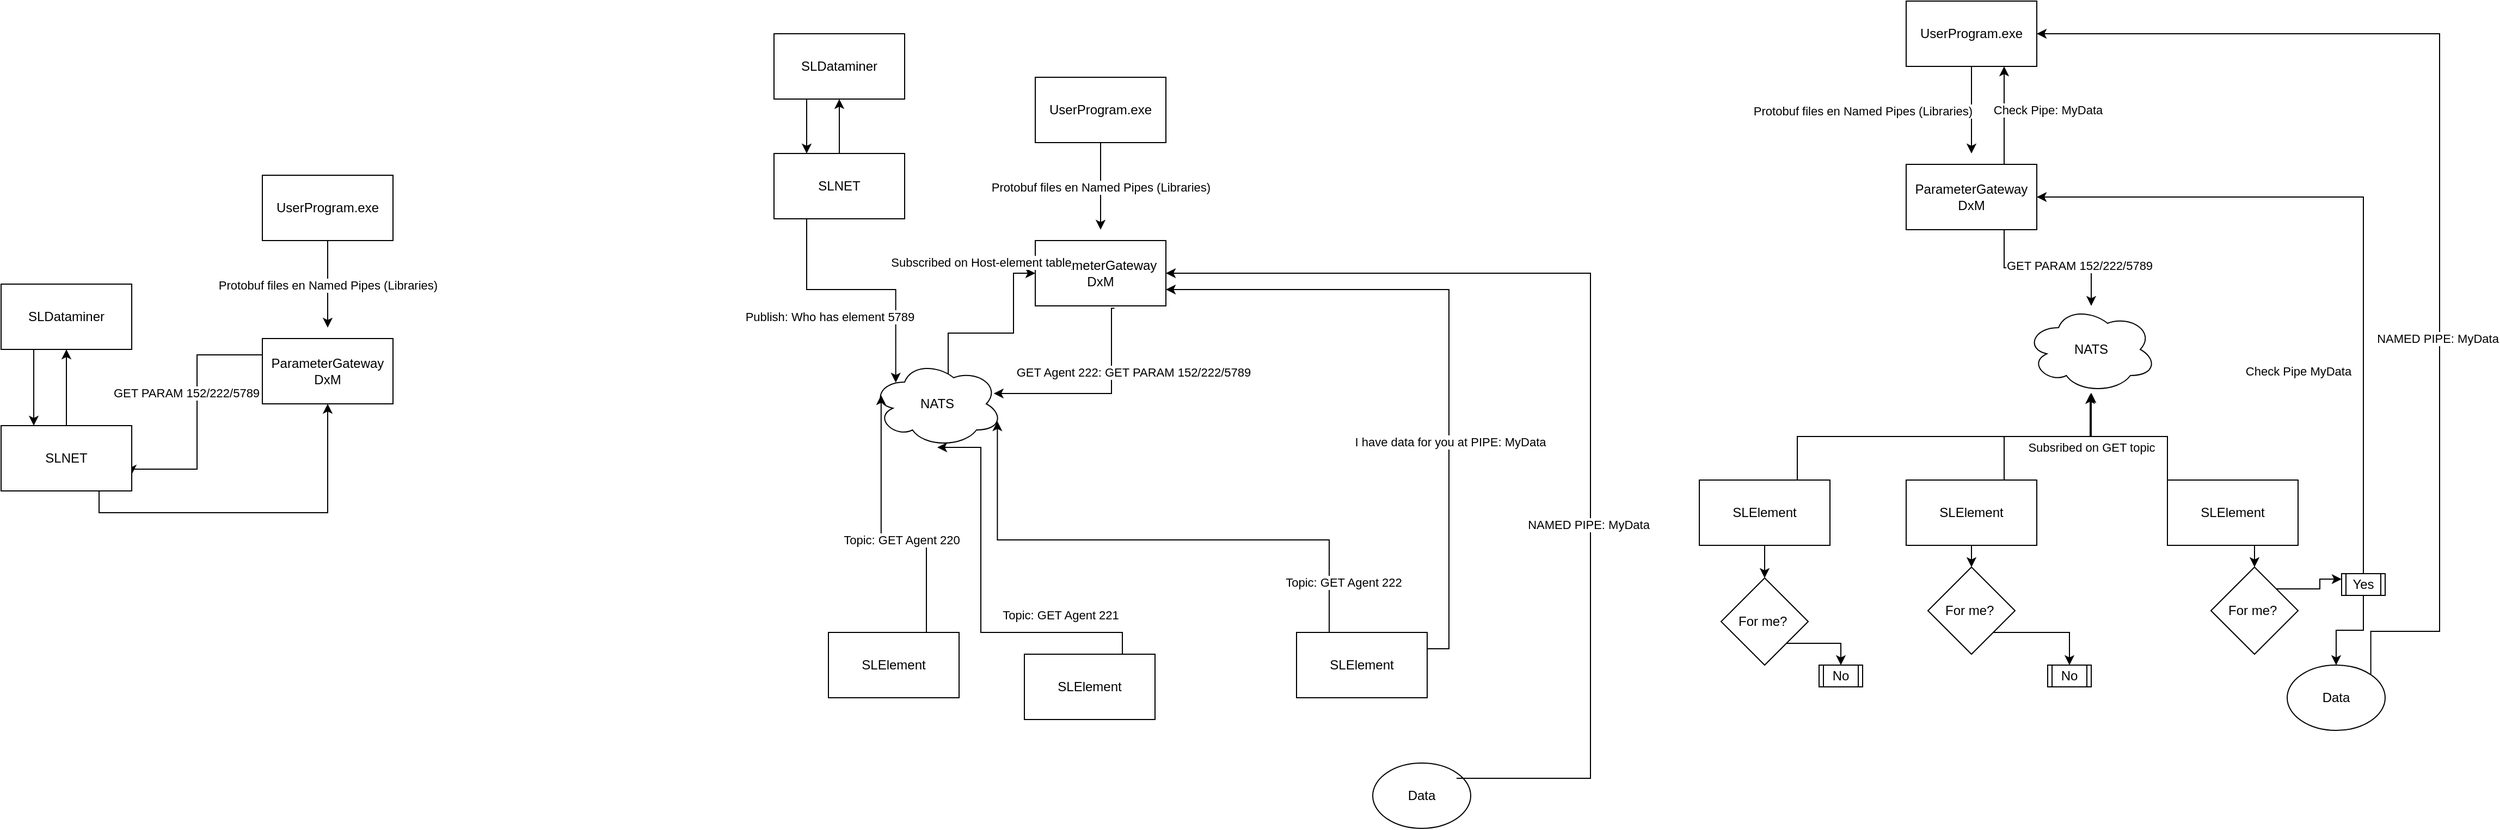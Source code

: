 <mxfile version="24.2.5" type="github">
  <diagram name="Pagina-1" id="wJ1V50IH1IuiKim2gVSn">
    <mxGraphModel dx="3088" dy="866" grid="1" gridSize="10" guides="1" tooltips="1" connect="1" arrows="1" fold="1" page="1" pageScale="1" pageWidth="827" pageHeight="1169" math="0" shadow="0">
      <root>
        <mxCell id="0" />
        <mxCell id="1" parent="0" />
        <mxCell id="Whz3UONTRS0zzaaH_FLw-6" value="" style="edgeStyle=orthogonalEdgeStyle;rounded=0;orthogonalLoop=1;jettySize=auto;html=1;" parent="1" source="Whz3UONTRS0zzaaH_FLw-1" edge="1">
          <mxGeometry relative="1" as="geometry">
            <mxPoint x="330" y="300" as="targetPoint" />
          </mxGeometry>
        </mxCell>
        <mxCell id="Whz3UONTRS0zzaaH_FLw-7" value="Protobuf files en Named Pipes (Libraries)" style="edgeLabel;html=1;align=center;verticalAlign=middle;resizable=0;points=[];" parent="Whz3UONTRS0zzaaH_FLw-6" vertex="1" connectable="0">
          <mxGeometry x="-0.242" relative="1" as="geometry">
            <mxPoint x="-100" y="10" as="offset" />
          </mxGeometry>
        </mxCell>
        <mxCell id="Whz3UONTRS0zzaaH_FLw-1" value="UserProgram.exe" style="rounded=0;whiteSpace=wrap;html=1;" parent="1" vertex="1">
          <mxGeometry x="270" y="160" width="120" height="60" as="geometry" />
        </mxCell>
        <mxCell id="Whz3UONTRS0zzaaH_FLw-9" style="edgeStyle=orthogonalEdgeStyle;rounded=0;orthogonalLoop=1;jettySize=auto;html=1;exitX=0.75;exitY=1;exitDx=0;exitDy=0;" parent="1" source="Whz3UONTRS0zzaaH_FLw-2" target="Whz3UONTRS0zzaaH_FLw-8" edge="1">
          <mxGeometry relative="1" as="geometry" />
        </mxCell>
        <mxCell id="Whz3UONTRS0zzaaH_FLw-10" value="GET PARAM 152/222/5789" style="edgeLabel;html=1;align=center;verticalAlign=middle;resizable=0;points=[];" parent="Whz3UONTRS0zzaaH_FLw-9" vertex="1" connectable="0">
          <mxGeometry x="0.387" y="2" relative="1" as="geometry">
            <mxPoint as="offset" />
          </mxGeometry>
        </mxCell>
        <mxCell id="0q1NpiKtaDTGQIfjWGXM-1" style="edgeStyle=orthogonalEdgeStyle;rounded=0;orthogonalLoop=1;jettySize=auto;html=1;exitX=0.75;exitY=0;exitDx=0;exitDy=0;entryX=0.75;entryY=1;entryDx=0;entryDy=0;" edge="1" parent="1" source="Whz3UONTRS0zzaaH_FLw-2" target="Whz3UONTRS0zzaaH_FLw-1">
          <mxGeometry relative="1" as="geometry" />
        </mxCell>
        <mxCell id="0q1NpiKtaDTGQIfjWGXM-2" value="Check Pipe: MyData" style="edgeLabel;html=1;align=center;verticalAlign=middle;resizable=0;points=[];" vertex="1" connectable="0" parent="0q1NpiKtaDTGQIfjWGXM-1">
          <mxGeometry x="0.222" relative="1" as="geometry">
            <mxPoint x="40" y="5" as="offset" />
          </mxGeometry>
        </mxCell>
        <mxCell id="Whz3UONTRS0zzaaH_FLw-2" value="ParameterGateway DxM" style="rounded=0;whiteSpace=wrap;html=1;" parent="1" vertex="1">
          <mxGeometry x="270" y="310" width="120" height="60" as="geometry" />
        </mxCell>
        <mxCell id="Whz3UONTRS0zzaaH_FLw-11" style="edgeStyle=orthogonalEdgeStyle;rounded=0;orthogonalLoop=1;jettySize=auto;html=1;exitX=0.75;exitY=0;exitDx=0;exitDy=0;" parent="1" source="Whz3UONTRS0zzaaH_FLw-3" target="Whz3UONTRS0zzaaH_FLw-8" edge="1">
          <mxGeometry relative="1" as="geometry" />
        </mxCell>
        <mxCell id="Whz3UONTRS0zzaaH_FLw-12" value="Subsribed on GET topic" style="edgeLabel;html=1;align=center;verticalAlign=middle;resizable=0;points=[];" parent="Whz3UONTRS0zzaaH_FLw-11" vertex="1" connectable="0">
          <mxGeometry x="0.287" y="-3" relative="1" as="geometry">
            <mxPoint x="17" y="7" as="offset" />
          </mxGeometry>
        </mxCell>
        <mxCell id="Whz3UONTRS0zzaaH_FLw-90" style="edgeStyle=orthogonalEdgeStyle;rounded=0;orthogonalLoop=1;jettySize=auto;html=1;exitX=0.5;exitY=1;exitDx=0;exitDy=0;entryX=0.5;entryY=0;entryDx=0;entryDy=0;" parent="1" source="Whz3UONTRS0zzaaH_FLw-3" target="Whz3UONTRS0zzaaH_FLw-78" edge="1">
          <mxGeometry relative="1" as="geometry" />
        </mxCell>
        <mxCell id="Whz3UONTRS0zzaaH_FLw-3" value="SLElement" style="rounded=0;whiteSpace=wrap;html=1;" parent="1" vertex="1">
          <mxGeometry x="270" y="600" width="120" height="60" as="geometry" />
        </mxCell>
        <mxCell id="Whz3UONTRS0zzaaH_FLw-19" style="edgeStyle=orthogonalEdgeStyle;rounded=0;orthogonalLoop=1;jettySize=auto;html=1;exitX=1;exitY=0;exitDx=0;exitDy=0;entryX=1;entryY=0.5;entryDx=0;entryDy=0;" parent="1" source="Whz3UONTRS0zzaaH_FLw-4" target="Whz3UONTRS0zzaaH_FLw-1" edge="1">
          <mxGeometry relative="1" as="geometry">
            <Array as="points">
              <mxPoint x="697" y="739" />
              <mxPoint x="760" y="739" />
              <mxPoint x="760" y="190" />
            </Array>
          </mxGeometry>
        </mxCell>
        <mxCell id="Whz3UONTRS0zzaaH_FLw-20" value="NAMED PIPE: MyData" style="edgeLabel;html=1;align=center;verticalAlign=middle;resizable=0;points=[];" parent="Whz3UONTRS0zzaaH_FLw-19" vertex="1" connectable="0">
          <mxGeometry x="-0.271" y="2" relative="1" as="geometry">
            <mxPoint as="offset" />
          </mxGeometry>
        </mxCell>
        <mxCell id="Whz3UONTRS0zzaaH_FLw-4" value="Data" style="ellipse;whiteSpace=wrap;html=1;" parent="1" vertex="1">
          <mxGeometry x="620" y="770" width="90" height="60" as="geometry" />
        </mxCell>
        <mxCell id="Whz3UONTRS0zzaaH_FLw-8" value="NATS" style="ellipse;shape=cloud;whiteSpace=wrap;html=1;" parent="1" vertex="1">
          <mxGeometry x="380" y="440" width="120" height="80" as="geometry" />
        </mxCell>
        <mxCell id="Whz3UONTRS0zzaaH_FLw-17" style="edgeStyle=orthogonalEdgeStyle;rounded=0;orthogonalLoop=1;jettySize=auto;html=1;exitX=0.5;exitY=0;exitDx=0;exitDy=0;entryX=1;entryY=0.5;entryDx=0;entryDy=0;" parent="1" source="Whz3UONTRS0zzaaH_FLw-87" target="Whz3UONTRS0zzaaH_FLw-2" edge="1">
          <mxGeometry relative="1" as="geometry">
            <Array as="points">
              <mxPoint x="690" y="340" />
            </Array>
          </mxGeometry>
        </mxCell>
        <mxCell id="Whz3UONTRS0zzaaH_FLw-18" value="Check Pipe MyData" style="edgeLabel;html=1;align=center;verticalAlign=middle;resizable=0;points=[];" parent="Whz3UONTRS0zzaaH_FLw-17" vertex="1" connectable="0">
          <mxGeometry x="-0.201" y="-1" relative="1" as="geometry">
            <mxPoint x="-61" y="72" as="offset" />
          </mxGeometry>
        </mxCell>
        <mxCell id="Whz3UONTRS0zzaaH_FLw-91" style="edgeStyle=orthogonalEdgeStyle;rounded=0;orthogonalLoop=1;jettySize=auto;html=1;exitX=0.75;exitY=1;exitDx=0;exitDy=0;entryX=0.5;entryY=0;entryDx=0;entryDy=0;" parent="1" source="Whz3UONTRS0zzaaH_FLw-13" target="Whz3UONTRS0zzaaH_FLw-79" edge="1">
          <mxGeometry relative="1" as="geometry" />
        </mxCell>
        <mxCell id="Whz3UONTRS0zzaaH_FLw-13" value="SLElement" style="rounded=0;whiteSpace=wrap;html=1;" parent="1" vertex="1">
          <mxGeometry x="510" y="600" width="120" height="60" as="geometry" />
        </mxCell>
        <mxCell id="Whz3UONTRS0zzaaH_FLw-15" style="edgeStyle=orthogonalEdgeStyle;rounded=0;orthogonalLoop=1;jettySize=auto;html=1;exitX=0.75;exitY=0;exitDx=0;exitDy=0;" parent="1" source="Whz3UONTRS0zzaaH_FLw-14" target="Whz3UONTRS0zzaaH_FLw-8" edge="1">
          <mxGeometry relative="1" as="geometry" />
        </mxCell>
        <mxCell id="Whz3UONTRS0zzaaH_FLw-77" value="" style="edgeStyle=orthogonalEdgeStyle;rounded=0;orthogonalLoop=1;jettySize=auto;html=1;" parent="1" source="Whz3UONTRS0zzaaH_FLw-14" target="Whz3UONTRS0zzaaH_FLw-76" edge="1">
          <mxGeometry relative="1" as="geometry" />
        </mxCell>
        <mxCell id="Whz3UONTRS0zzaaH_FLw-14" value="SLElement" style="rounded=0;whiteSpace=wrap;html=1;" parent="1" vertex="1">
          <mxGeometry x="80" y="600" width="120" height="60" as="geometry" />
        </mxCell>
        <mxCell id="Whz3UONTRS0zzaaH_FLw-16" style="edgeStyle=orthogonalEdgeStyle;rounded=0;orthogonalLoop=1;jettySize=auto;html=1;exitX=0;exitY=0;exitDx=0;exitDy=0;entryX=0.492;entryY=1.013;entryDx=0;entryDy=0;entryPerimeter=0;" parent="1" source="Whz3UONTRS0zzaaH_FLw-13" target="Whz3UONTRS0zzaaH_FLw-8" edge="1">
          <mxGeometry relative="1" as="geometry" />
        </mxCell>
        <mxCell id="Whz3UONTRS0zzaaH_FLw-21" value="" style="edgeStyle=orthogonalEdgeStyle;rounded=0;orthogonalLoop=1;jettySize=auto;html=1;" parent="1" source="Whz3UONTRS0zzaaH_FLw-23" edge="1">
          <mxGeometry relative="1" as="geometry">
            <mxPoint x="-470" y="370" as="targetPoint" />
          </mxGeometry>
        </mxCell>
        <mxCell id="Whz3UONTRS0zzaaH_FLw-22" value="Protobuf files en Named Pipes (Libraries)" style="edgeLabel;html=1;align=center;verticalAlign=middle;resizable=0;points=[];" parent="Whz3UONTRS0zzaaH_FLw-21" vertex="1" connectable="0">
          <mxGeometry x="-0.242" relative="1" as="geometry">
            <mxPoint y="10" as="offset" />
          </mxGeometry>
        </mxCell>
        <mxCell id="Whz3UONTRS0zzaaH_FLw-23" value="UserProgram.exe" style="rounded=0;whiteSpace=wrap;html=1;" parent="1" vertex="1">
          <mxGeometry x="-530" y="230" width="120" height="60" as="geometry" />
        </mxCell>
        <mxCell id="Whz3UONTRS0zzaaH_FLw-24" style="edgeStyle=orthogonalEdgeStyle;rounded=0;orthogonalLoop=1;jettySize=auto;html=1;exitX=0.606;exitY=1.036;exitDx=0;exitDy=0;exitPerimeter=0;entryX=0.932;entryY=0.381;entryDx=0;entryDy=0;entryPerimeter=0;" parent="1" source="Whz3UONTRS0zzaaH_FLw-26" target="Whz3UONTRS0zzaaH_FLw-33" edge="1">
          <mxGeometry relative="1" as="geometry">
            <mxPoint x="-280" y="460" as="sourcePoint" />
            <mxPoint x="-460.0" y="510" as="targetPoint" />
            <Array as="points">
              <mxPoint x="-460" y="442" />
              <mxPoint x="-460" y="521" />
            </Array>
          </mxGeometry>
        </mxCell>
        <mxCell id="Whz3UONTRS0zzaaH_FLw-25" value="GET Agent 222: GET PARAM 152/222/5789" style="edgeLabel;html=1;align=center;verticalAlign=middle;resizable=0;points=[];" parent="Whz3UONTRS0zzaaH_FLw-24" vertex="1" connectable="0">
          <mxGeometry x="0.387" y="2" relative="1" as="geometry">
            <mxPoint x="70" y="-22" as="offset" />
          </mxGeometry>
        </mxCell>
        <mxCell id="Whz3UONTRS0zzaaH_FLw-26" value="ParameterGateway DxM" style="rounded=0;whiteSpace=wrap;html=1;" parent="1" vertex="1">
          <mxGeometry x="-530" y="380" width="120" height="60" as="geometry" />
        </mxCell>
        <mxCell id="Whz3UONTRS0zzaaH_FLw-29" value="SLElement" style="rounded=0;whiteSpace=wrap;html=1;" parent="1" vertex="1">
          <mxGeometry x="-540" y="760" width="120" height="60" as="geometry" />
        </mxCell>
        <mxCell id="Whz3UONTRS0zzaaH_FLw-32" value="Data" style="ellipse;whiteSpace=wrap;html=1;" parent="1" vertex="1">
          <mxGeometry x="-220" y="860" width="90" height="60" as="geometry" />
        </mxCell>
        <mxCell id="Whz3UONTRS0zzaaH_FLw-99" style="edgeStyle=orthogonalEdgeStyle;rounded=0;orthogonalLoop=1;jettySize=auto;html=1;exitX=0.625;exitY=0.2;exitDx=0;exitDy=0;exitPerimeter=0;entryX=0;entryY=0.5;entryDx=0;entryDy=0;" parent="1" source="Whz3UONTRS0zzaaH_FLw-33" target="Whz3UONTRS0zzaaH_FLw-26" edge="1">
          <mxGeometry relative="1" as="geometry">
            <Array as="points">
              <mxPoint x="-610" y="506" />
              <mxPoint x="-610" y="465" />
              <mxPoint x="-550" y="465" />
              <mxPoint x="-550" y="410" />
            </Array>
          </mxGeometry>
        </mxCell>
        <mxCell id="Whz3UONTRS0zzaaH_FLw-100" value="Subscribed on Host-element table" style="edgeLabel;html=1;align=center;verticalAlign=middle;resizable=0;points=[];" parent="Whz3UONTRS0zzaaH_FLw-99" vertex="1" connectable="0">
          <mxGeometry x="0.698" relative="1" as="geometry">
            <mxPoint x="-30" y="-18" as="offset" />
          </mxGeometry>
        </mxCell>
        <mxCell id="Whz3UONTRS0zzaaH_FLw-33" value="NATS" style="ellipse;shape=cloud;whiteSpace=wrap;html=1;" parent="1" vertex="1">
          <mxGeometry x="-680" y="490" width="120" height="80" as="geometry" />
        </mxCell>
        <mxCell id="Whz3UONTRS0zzaaH_FLw-60" style="edgeStyle=orthogonalEdgeStyle;rounded=0;orthogonalLoop=1;jettySize=auto;html=1;exitX=1;exitY=0.25;exitDx=0;exitDy=0;entryX=1;entryY=0.75;entryDx=0;entryDy=0;" parent="1" source="Whz3UONTRS0zzaaH_FLw-36" target="Whz3UONTRS0zzaaH_FLw-26" edge="1">
          <mxGeometry relative="1" as="geometry" />
        </mxCell>
        <mxCell id="Whz3UONTRS0zzaaH_FLw-61" value="I have data for you at PIPE: MyData" style="edgeLabel;html=1;align=center;verticalAlign=middle;resizable=0;points=[];" parent="Whz3UONTRS0zzaaH_FLw-60" vertex="1" connectable="0">
          <mxGeometry x="-0.31" y="-1" relative="1" as="geometry">
            <mxPoint as="offset" />
          </mxGeometry>
        </mxCell>
        <mxCell id="Whz3UONTRS0zzaaH_FLw-36" value="SLElement" style="rounded=0;whiteSpace=wrap;html=1;" parent="1" vertex="1">
          <mxGeometry x="-290" y="740" width="120" height="60" as="geometry" />
        </mxCell>
        <mxCell id="Whz3UONTRS0zzaaH_FLw-38" value="SLElement" style="rounded=0;whiteSpace=wrap;html=1;" parent="1" vertex="1">
          <mxGeometry x="-720" y="740" width="120" height="60" as="geometry" />
        </mxCell>
        <mxCell id="Whz3UONTRS0zzaaH_FLw-43" style="edgeStyle=orthogonalEdgeStyle;rounded=0;orthogonalLoop=1;jettySize=auto;html=1;exitX=0.5;exitY=0;exitDx=0;exitDy=0;entryX=0.5;entryY=1;entryDx=0;entryDy=0;" parent="1" source="Whz3UONTRS0zzaaH_FLw-40" target="Whz3UONTRS0zzaaH_FLw-41" edge="1">
          <mxGeometry relative="1" as="geometry" />
        </mxCell>
        <mxCell id="Whz3UONTRS0zzaaH_FLw-40" value="SLNET" style="rounded=0;whiteSpace=wrap;html=1;" parent="1" vertex="1">
          <mxGeometry x="-770" y="300" width="120" height="60" as="geometry" />
        </mxCell>
        <mxCell id="Whz3UONTRS0zzaaH_FLw-44" style="edgeStyle=orthogonalEdgeStyle;rounded=0;orthogonalLoop=1;jettySize=auto;html=1;exitX=0.25;exitY=1;exitDx=0;exitDy=0;entryX=0.25;entryY=0;entryDx=0;entryDy=0;" parent="1" source="Whz3UONTRS0zzaaH_FLw-41" target="Whz3UONTRS0zzaaH_FLw-40" edge="1">
          <mxGeometry relative="1" as="geometry" />
        </mxCell>
        <mxCell id="Whz3UONTRS0zzaaH_FLw-41" value="SLDataminer" style="rounded=0;whiteSpace=wrap;html=1;" parent="1" vertex="1">
          <mxGeometry x="-770" y="190" width="120" height="60" as="geometry" />
        </mxCell>
        <mxCell id="Whz3UONTRS0zzaaH_FLw-48" style="edgeStyle=orthogonalEdgeStyle;rounded=0;orthogonalLoop=1;jettySize=auto;html=1;exitX=0.75;exitY=0;exitDx=0;exitDy=0;entryX=0.07;entryY=0.4;entryDx=0;entryDy=0;entryPerimeter=0;" parent="1" source="Whz3UONTRS0zzaaH_FLw-38" target="Whz3UONTRS0zzaaH_FLw-33" edge="1">
          <mxGeometry relative="1" as="geometry" />
        </mxCell>
        <mxCell id="Whz3UONTRS0zzaaH_FLw-51" value="Topic: GET Agent 220" style="edgeLabel;html=1;align=center;verticalAlign=middle;resizable=0;points=[];" parent="Whz3UONTRS0zzaaH_FLw-48" vertex="1" connectable="0">
          <mxGeometry x="-0.169" relative="1" as="geometry">
            <mxPoint as="offset" />
          </mxGeometry>
        </mxCell>
        <mxCell id="Whz3UONTRS0zzaaH_FLw-49" style="edgeStyle=orthogonalEdgeStyle;rounded=0;orthogonalLoop=1;jettySize=auto;html=1;exitX=0.75;exitY=0;exitDx=0;exitDy=0;entryX=0.5;entryY=1;entryDx=0;entryDy=0;entryPerimeter=0;" parent="1" source="Whz3UONTRS0zzaaH_FLw-29" target="Whz3UONTRS0zzaaH_FLw-33" edge="1">
          <mxGeometry relative="1" as="geometry">
            <Array as="points">
              <mxPoint x="-580" y="740" />
              <mxPoint x="-580" y="570" />
            </Array>
          </mxGeometry>
        </mxCell>
        <mxCell id="Whz3UONTRS0zzaaH_FLw-50" style="edgeStyle=orthogonalEdgeStyle;rounded=0;orthogonalLoop=1;jettySize=auto;html=1;exitX=0.25;exitY=0;exitDx=0;exitDy=0;entryX=0.96;entryY=0.7;entryDx=0;entryDy=0;entryPerimeter=0;" parent="1" source="Whz3UONTRS0zzaaH_FLw-36" target="Whz3UONTRS0zzaaH_FLw-33" edge="1">
          <mxGeometry relative="1" as="geometry" />
        </mxCell>
        <mxCell id="Whz3UONTRS0zzaaH_FLw-52" value="Topic: GET Agent 221" style="edgeLabel;html=1;align=center;verticalAlign=middle;resizable=0;points=[];" parent="1" vertex="1" connectable="0">
          <mxGeometry x="-499.997" y="720.0" as="geometry">
            <mxPoint x="-7" y="4" as="offset" />
          </mxGeometry>
        </mxCell>
        <mxCell id="Whz3UONTRS0zzaaH_FLw-54" value="Topic: GET Agent 222" style="edgeLabel;html=1;align=center;verticalAlign=middle;resizable=0;points=[];" parent="1" vertex="1" connectable="0">
          <mxGeometry x="-239.997" y="690.0" as="geometry">
            <mxPoint x="-7" y="4" as="offset" />
          </mxGeometry>
        </mxCell>
        <mxCell id="Whz3UONTRS0zzaaH_FLw-55" style="edgeStyle=orthogonalEdgeStyle;rounded=0;orthogonalLoop=1;jettySize=auto;html=1;exitX=1;exitY=0;exitDx=0;exitDy=0;entryX=1;entryY=0.5;entryDx=0;entryDy=0;" parent="1" target="Whz3UONTRS0zzaaH_FLw-26" edge="1">
          <mxGeometry relative="1" as="geometry">
            <mxPoint x="-143" y="874" as="sourcePoint" />
            <mxPoint x="-390" y="460" as="targetPoint" />
            <Array as="points">
              <mxPoint x="-20" y="874" />
              <mxPoint x="-20" y="410" />
            </Array>
          </mxGeometry>
        </mxCell>
        <mxCell id="Whz3UONTRS0zzaaH_FLw-56" value="NAMED PIPE: MyData" style="edgeLabel;html=1;align=center;verticalAlign=middle;resizable=0;points=[];" parent="Whz3UONTRS0zzaaH_FLw-55" vertex="1" connectable="0">
          <mxGeometry x="-0.271" y="2" relative="1" as="geometry">
            <mxPoint as="offset" />
          </mxGeometry>
        </mxCell>
        <mxCell id="Whz3UONTRS0zzaaH_FLw-62" value="" style="edgeStyle=orthogonalEdgeStyle;rounded=0;orthogonalLoop=1;jettySize=auto;html=1;" parent="1" source="Whz3UONTRS0zzaaH_FLw-64" edge="1">
          <mxGeometry relative="1" as="geometry">
            <mxPoint x="-1180" y="460" as="targetPoint" />
          </mxGeometry>
        </mxCell>
        <mxCell id="Whz3UONTRS0zzaaH_FLw-63" value="Protobuf files en Named Pipes (Libraries)" style="edgeLabel;html=1;align=center;verticalAlign=middle;resizable=0;points=[];" parent="Whz3UONTRS0zzaaH_FLw-62" vertex="1" connectable="0">
          <mxGeometry x="-0.242" relative="1" as="geometry">
            <mxPoint y="10" as="offset" />
          </mxGeometry>
        </mxCell>
        <mxCell id="Whz3UONTRS0zzaaH_FLw-64" value="UserProgram.exe" style="rounded=0;whiteSpace=wrap;html=1;" parent="1" vertex="1">
          <mxGeometry x="-1240" y="320" width="120" height="60" as="geometry" />
        </mxCell>
        <mxCell id="Whz3UONTRS0zzaaH_FLw-67" style="edgeStyle=orthogonalEdgeStyle;rounded=0;orthogonalLoop=1;jettySize=auto;html=1;exitX=0;exitY=0.25;exitDx=0;exitDy=0;entryX=1;entryY=0.75;entryDx=0;entryDy=0;" parent="1" source="Whz3UONTRS0zzaaH_FLw-69" target="Whz3UONTRS0zzaaH_FLw-71" edge="1">
          <mxGeometry relative="1" as="geometry">
            <Array as="points">
              <mxPoint x="-1300" y="485" />
              <mxPoint x="-1300" y="590" />
              <mxPoint x="-1360" y="590" />
            </Array>
          </mxGeometry>
        </mxCell>
        <mxCell id="Whz3UONTRS0zzaaH_FLw-69" value="ParameterGateway DxM" style="rounded=0;whiteSpace=wrap;html=1;" parent="1" vertex="1">
          <mxGeometry x="-1240" y="470" width="120" height="60" as="geometry" />
        </mxCell>
        <mxCell id="Whz3UONTRS0zzaaH_FLw-70" style="edgeStyle=orthogonalEdgeStyle;rounded=0;orthogonalLoop=1;jettySize=auto;html=1;exitX=0.5;exitY=0;exitDx=0;exitDy=0;entryX=0.5;entryY=1;entryDx=0;entryDy=0;" parent="1" source="Whz3UONTRS0zzaaH_FLw-71" target="Whz3UONTRS0zzaaH_FLw-73" edge="1">
          <mxGeometry relative="1" as="geometry" />
        </mxCell>
        <mxCell id="Whz3UONTRS0zzaaH_FLw-75" style="edgeStyle=orthogonalEdgeStyle;rounded=0;orthogonalLoop=1;jettySize=auto;html=1;exitX=0.75;exitY=1;exitDx=0;exitDy=0;" parent="1" source="Whz3UONTRS0zzaaH_FLw-71" target="Whz3UONTRS0zzaaH_FLw-69" edge="1">
          <mxGeometry relative="1" as="geometry" />
        </mxCell>
        <mxCell id="Whz3UONTRS0zzaaH_FLw-71" value="SLNET" style="rounded=0;whiteSpace=wrap;html=1;" parent="1" vertex="1">
          <mxGeometry x="-1480" y="550" width="120" height="60" as="geometry" />
        </mxCell>
        <mxCell id="Whz3UONTRS0zzaaH_FLw-72" style="edgeStyle=orthogonalEdgeStyle;rounded=0;orthogonalLoop=1;jettySize=auto;html=1;exitX=0.25;exitY=1;exitDx=0;exitDy=0;entryX=0.25;entryY=0;entryDx=0;entryDy=0;" parent="1" source="Whz3UONTRS0zzaaH_FLw-73" target="Whz3UONTRS0zzaaH_FLw-71" edge="1">
          <mxGeometry relative="1" as="geometry" />
        </mxCell>
        <mxCell id="Whz3UONTRS0zzaaH_FLw-73" value="SLDataminer" style="rounded=0;whiteSpace=wrap;html=1;" parent="1" vertex="1">
          <mxGeometry x="-1480" y="420" width="120" height="60" as="geometry" />
        </mxCell>
        <mxCell id="Whz3UONTRS0zzaaH_FLw-74" value="GET PARAM 152/222/5789" style="edgeLabel;html=1;align=center;verticalAlign=middle;resizable=0;points=[];" parent="1" vertex="1" connectable="0">
          <mxGeometry x="-1310.003" y="520.0" as="geometry" />
        </mxCell>
        <mxCell id="Whz3UONTRS0zzaaH_FLw-84" style="edgeStyle=orthogonalEdgeStyle;rounded=0;orthogonalLoop=1;jettySize=auto;html=1;exitX=1;exitY=1;exitDx=0;exitDy=0;entryX=0.5;entryY=0;entryDx=0;entryDy=0;" parent="1" source="Whz3UONTRS0zzaaH_FLw-76" target="Whz3UONTRS0zzaaH_FLw-83" edge="1">
          <mxGeometry relative="1" as="geometry" />
        </mxCell>
        <mxCell id="Whz3UONTRS0zzaaH_FLw-76" value="For me?&amp;nbsp;" style="rhombus;whiteSpace=wrap;html=1;rounded=0;" parent="1" vertex="1">
          <mxGeometry x="100" y="690" width="80" height="80" as="geometry" />
        </mxCell>
        <mxCell id="Whz3UONTRS0zzaaH_FLw-86" style="edgeStyle=orthogonalEdgeStyle;rounded=0;orthogonalLoop=1;jettySize=auto;html=1;exitX=1;exitY=1;exitDx=0;exitDy=0;entryX=0.5;entryY=0;entryDx=0;entryDy=0;" parent="1" source="Whz3UONTRS0zzaaH_FLw-78" target="Whz3UONTRS0zzaaH_FLw-85" edge="1">
          <mxGeometry relative="1" as="geometry" />
        </mxCell>
        <mxCell id="Whz3UONTRS0zzaaH_FLw-78" value="For me?&amp;nbsp;" style="rhombus;whiteSpace=wrap;html=1;rounded=0;" parent="1" vertex="1">
          <mxGeometry x="290" y="680" width="80" height="80" as="geometry" />
        </mxCell>
        <mxCell id="Whz3UONTRS0zzaaH_FLw-88" style="edgeStyle=orthogonalEdgeStyle;rounded=0;orthogonalLoop=1;jettySize=auto;html=1;exitX=1;exitY=0;exitDx=0;exitDy=0;entryX=0;entryY=0.25;entryDx=0;entryDy=0;" parent="1" source="Whz3UONTRS0zzaaH_FLw-79" target="Whz3UONTRS0zzaaH_FLw-87" edge="1">
          <mxGeometry relative="1" as="geometry" />
        </mxCell>
        <mxCell id="Whz3UONTRS0zzaaH_FLw-79" value="For me?&amp;nbsp;" style="rhombus;whiteSpace=wrap;html=1;rounded=0;" parent="1" vertex="1">
          <mxGeometry x="550" y="680" width="80" height="80" as="geometry" />
        </mxCell>
        <mxCell id="Whz3UONTRS0zzaaH_FLw-83" value="No" style="shape=process;whiteSpace=wrap;html=1;backgroundOutline=1;" parent="1" vertex="1">
          <mxGeometry x="190" y="770" width="40" height="20" as="geometry" />
        </mxCell>
        <mxCell id="Whz3UONTRS0zzaaH_FLw-85" value="No" style="shape=process;whiteSpace=wrap;html=1;backgroundOutline=1;" parent="1" vertex="1">
          <mxGeometry x="400" y="770" width="40" height="20" as="geometry" />
        </mxCell>
        <mxCell id="Whz3UONTRS0zzaaH_FLw-92" style="edgeStyle=orthogonalEdgeStyle;rounded=0;orthogonalLoop=1;jettySize=auto;html=1;exitX=0.5;exitY=1;exitDx=0;exitDy=0;entryX=0.5;entryY=0;entryDx=0;entryDy=0;" parent="1" source="Whz3UONTRS0zzaaH_FLw-87" target="Whz3UONTRS0zzaaH_FLw-4" edge="1">
          <mxGeometry relative="1" as="geometry" />
        </mxCell>
        <mxCell id="Whz3UONTRS0zzaaH_FLw-87" value="Yes" style="shape=process;whiteSpace=wrap;html=1;backgroundOutline=1;" parent="1" vertex="1">
          <mxGeometry x="670" y="686" width="40" height="20" as="geometry" />
        </mxCell>
        <mxCell id="Whz3UONTRS0zzaaH_FLw-96" style="edgeStyle=orthogonalEdgeStyle;rounded=0;orthogonalLoop=1;jettySize=auto;html=1;exitX=0.25;exitY=1;exitDx=0;exitDy=0;entryX=0.182;entryY=0.256;entryDx=0;entryDy=0;entryPerimeter=0;" parent="1" source="Whz3UONTRS0zzaaH_FLw-40" target="Whz3UONTRS0zzaaH_FLw-33" edge="1">
          <mxGeometry relative="1" as="geometry" />
        </mxCell>
        <mxCell id="Whz3UONTRS0zzaaH_FLw-97" value="Publish: Who has element 5789" style="edgeLabel;html=1;align=center;verticalAlign=middle;resizable=0;points=[];" parent="Whz3UONTRS0zzaaH_FLw-96" vertex="1" connectable="0">
          <mxGeometry x="0.113" relative="1" as="geometry">
            <mxPoint x="-44" y="25" as="offset" />
          </mxGeometry>
        </mxCell>
      </root>
    </mxGraphModel>
  </diagram>
</mxfile>
